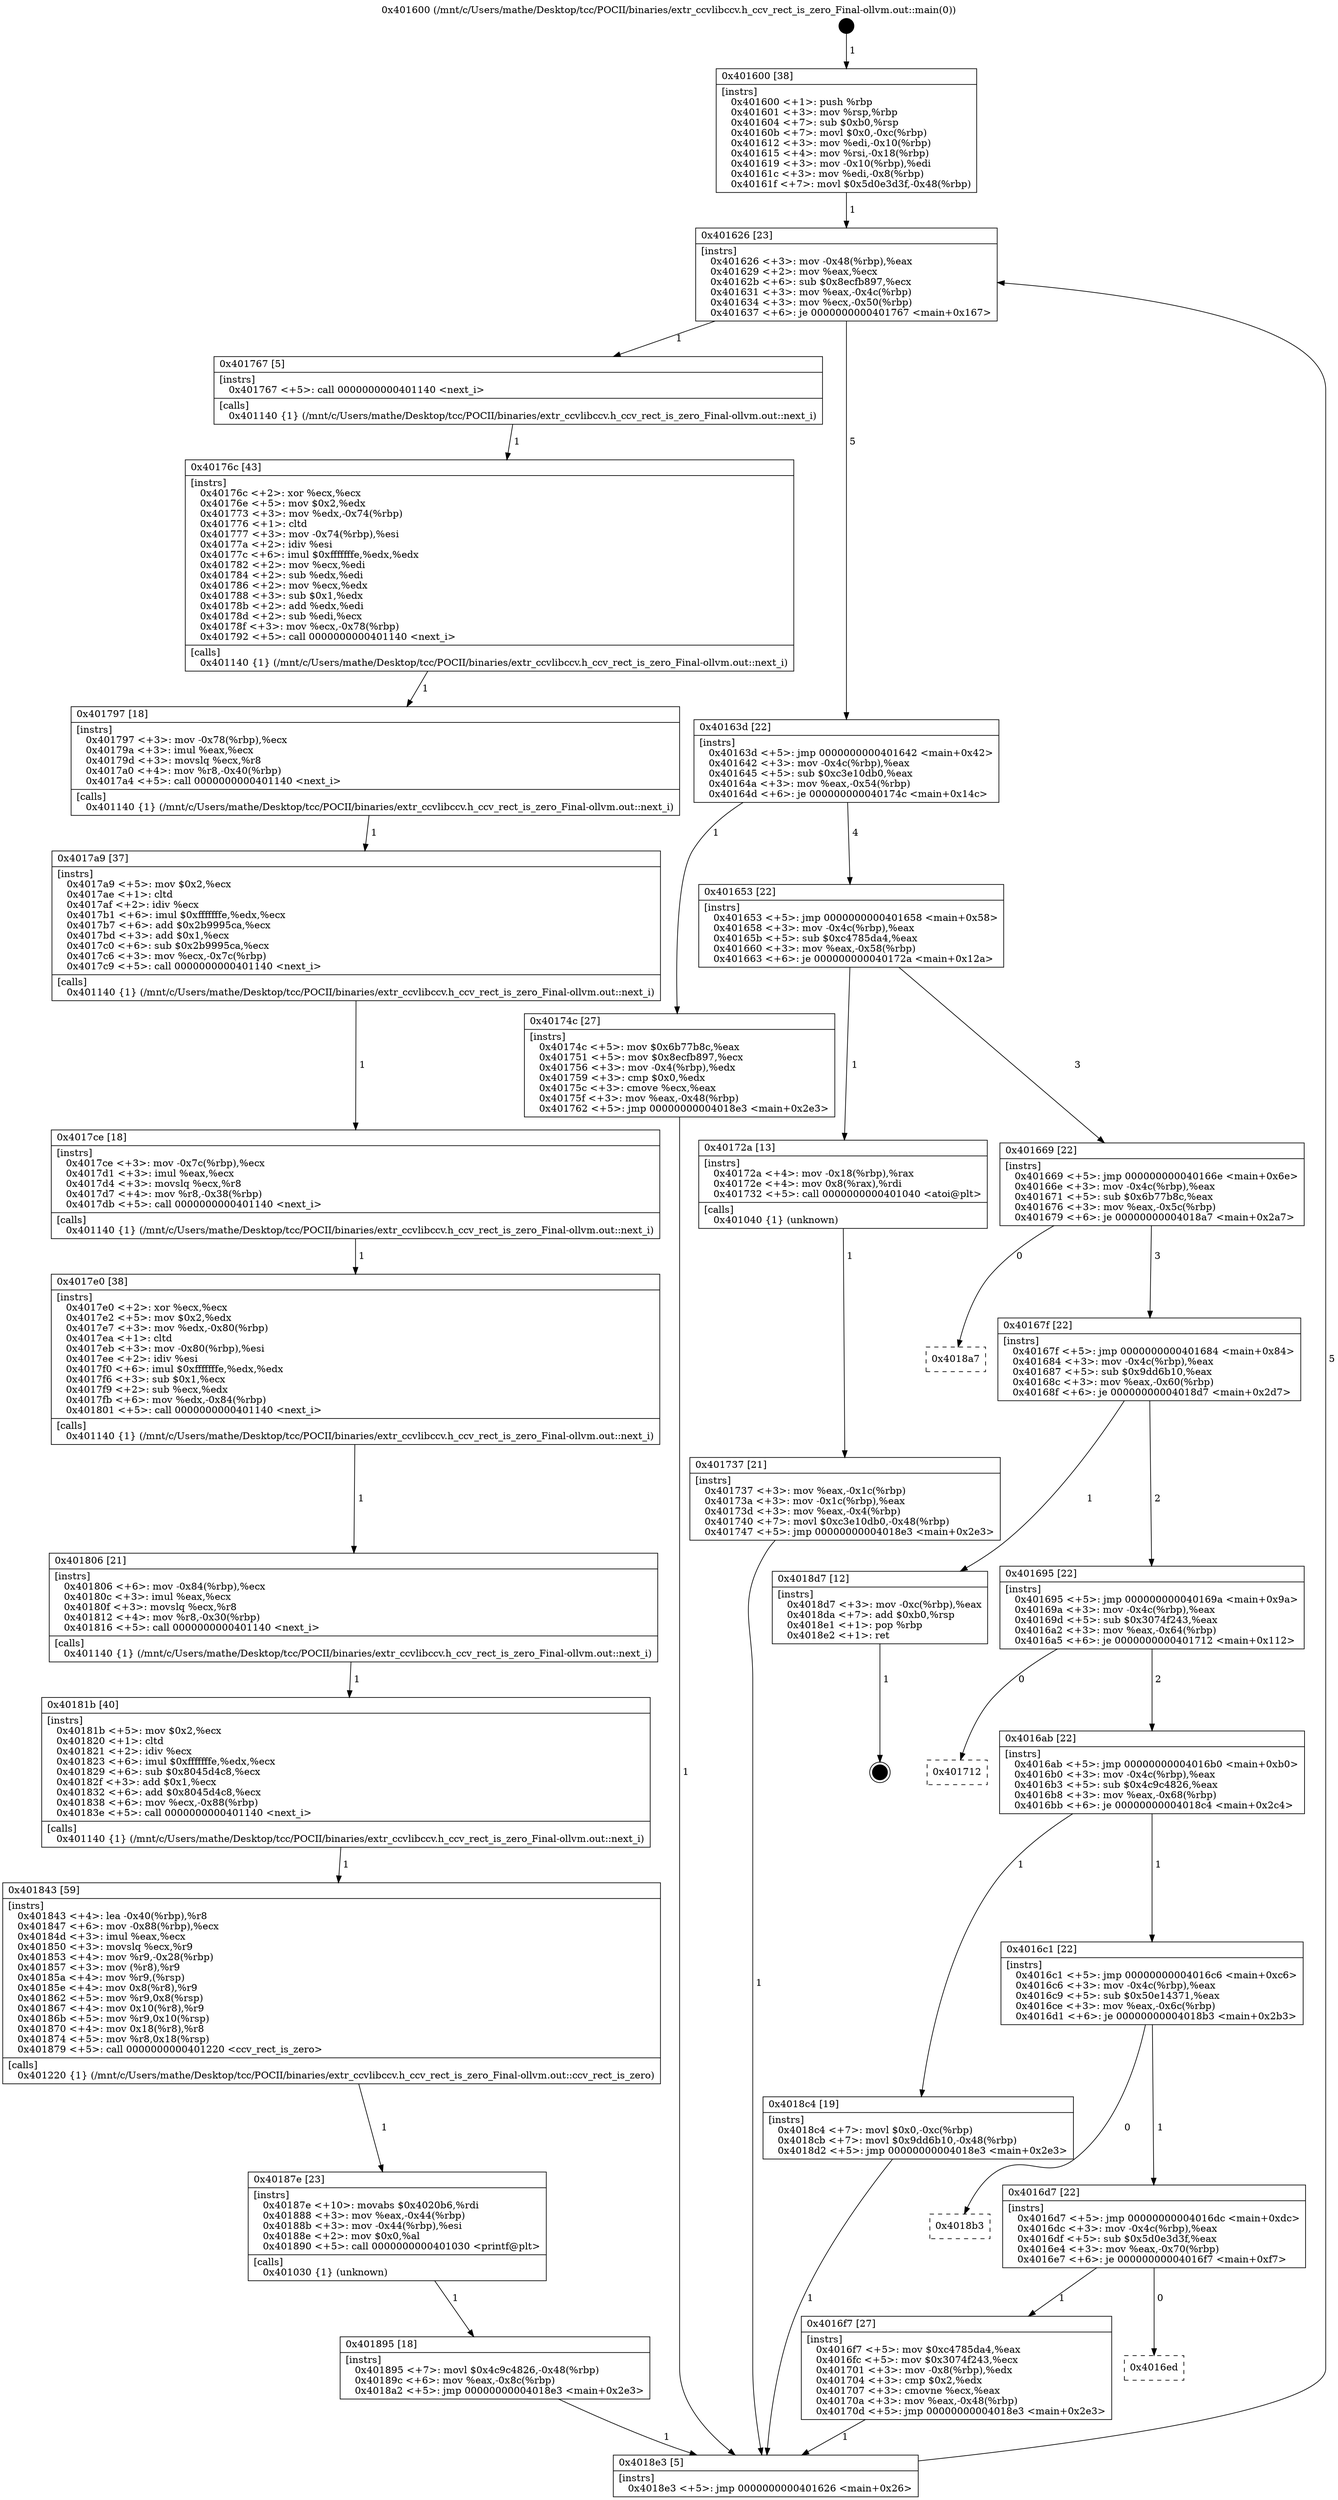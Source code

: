 digraph "0x401600" {
  label = "0x401600 (/mnt/c/Users/mathe/Desktop/tcc/POCII/binaries/extr_ccvlibccv.h_ccv_rect_is_zero_Final-ollvm.out::main(0))"
  labelloc = "t"
  node[shape=record]

  Entry [label="",width=0.3,height=0.3,shape=circle,fillcolor=black,style=filled]
  "0x401626" [label="{
     0x401626 [23]\l
     | [instrs]\l
     &nbsp;&nbsp;0x401626 \<+3\>: mov -0x48(%rbp),%eax\l
     &nbsp;&nbsp;0x401629 \<+2\>: mov %eax,%ecx\l
     &nbsp;&nbsp;0x40162b \<+6\>: sub $0x8ecfb897,%ecx\l
     &nbsp;&nbsp;0x401631 \<+3\>: mov %eax,-0x4c(%rbp)\l
     &nbsp;&nbsp;0x401634 \<+3\>: mov %ecx,-0x50(%rbp)\l
     &nbsp;&nbsp;0x401637 \<+6\>: je 0000000000401767 \<main+0x167\>\l
  }"]
  "0x401767" [label="{
     0x401767 [5]\l
     | [instrs]\l
     &nbsp;&nbsp;0x401767 \<+5\>: call 0000000000401140 \<next_i\>\l
     | [calls]\l
     &nbsp;&nbsp;0x401140 \{1\} (/mnt/c/Users/mathe/Desktop/tcc/POCII/binaries/extr_ccvlibccv.h_ccv_rect_is_zero_Final-ollvm.out::next_i)\l
  }"]
  "0x40163d" [label="{
     0x40163d [22]\l
     | [instrs]\l
     &nbsp;&nbsp;0x40163d \<+5\>: jmp 0000000000401642 \<main+0x42\>\l
     &nbsp;&nbsp;0x401642 \<+3\>: mov -0x4c(%rbp),%eax\l
     &nbsp;&nbsp;0x401645 \<+5\>: sub $0xc3e10db0,%eax\l
     &nbsp;&nbsp;0x40164a \<+3\>: mov %eax,-0x54(%rbp)\l
     &nbsp;&nbsp;0x40164d \<+6\>: je 000000000040174c \<main+0x14c\>\l
  }"]
  Exit [label="",width=0.3,height=0.3,shape=circle,fillcolor=black,style=filled,peripheries=2]
  "0x40174c" [label="{
     0x40174c [27]\l
     | [instrs]\l
     &nbsp;&nbsp;0x40174c \<+5\>: mov $0x6b77b8c,%eax\l
     &nbsp;&nbsp;0x401751 \<+5\>: mov $0x8ecfb897,%ecx\l
     &nbsp;&nbsp;0x401756 \<+3\>: mov -0x4(%rbp),%edx\l
     &nbsp;&nbsp;0x401759 \<+3\>: cmp $0x0,%edx\l
     &nbsp;&nbsp;0x40175c \<+3\>: cmove %ecx,%eax\l
     &nbsp;&nbsp;0x40175f \<+3\>: mov %eax,-0x48(%rbp)\l
     &nbsp;&nbsp;0x401762 \<+5\>: jmp 00000000004018e3 \<main+0x2e3\>\l
  }"]
  "0x401653" [label="{
     0x401653 [22]\l
     | [instrs]\l
     &nbsp;&nbsp;0x401653 \<+5\>: jmp 0000000000401658 \<main+0x58\>\l
     &nbsp;&nbsp;0x401658 \<+3\>: mov -0x4c(%rbp),%eax\l
     &nbsp;&nbsp;0x40165b \<+5\>: sub $0xc4785da4,%eax\l
     &nbsp;&nbsp;0x401660 \<+3\>: mov %eax,-0x58(%rbp)\l
     &nbsp;&nbsp;0x401663 \<+6\>: je 000000000040172a \<main+0x12a\>\l
  }"]
  "0x401895" [label="{
     0x401895 [18]\l
     | [instrs]\l
     &nbsp;&nbsp;0x401895 \<+7\>: movl $0x4c9c4826,-0x48(%rbp)\l
     &nbsp;&nbsp;0x40189c \<+6\>: mov %eax,-0x8c(%rbp)\l
     &nbsp;&nbsp;0x4018a2 \<+5\>: jmp 00000000004018e3 \<main+0x2e3\>\l
  }"]
  "0x40172a" [label="{
     0x40172a [13]\l
     | [instrs]\l
     &nbsp;&nbsp;0x40172a \<+4\>: mov -0x18(%rbp),%rax\l
     &nbsp;&nbsp;0x40172e \<+4\>: mov 0x8(%rax),%rdi\l
     &nbsp;&nbsp;0x401732 \<+5\>: call 0000000000401040 \<atoi@plt\>\l
     | [calls]\l
     &nbsp;&nbsp;0x401040 \{1\} (unknown)\l
  }"]
  "0x401669" [label="{
     0x401669 [22]\l
     | [instrs]\l
     &nbsp;&nbsp;0x401669 \<+5\>: jmp 000000000040166e \<main+0x6e\>\l
     &nbsp;&nbsp;0x40166e \<+3\>: mov -0x4c(%rbp),%eax\l
     &nbsp;&nbsp;0x401671 \<+5\>: sub $0x6b77b8c,%eax\l
     &nbsp;&nbsp;0x401676 \<+3\>: mov %eax,-0x5c(%rbp)\l
     &nbsp;&nbsp;0x401679 \<+6\>: je 00000000004018a7 \<main+0x2a7\>\l
  }"]
  "0x40187e" [label="{
     0x40187e [23]\l
     | [instrs]\l
     &nbsp;&nbsp;0x40187e \<+10\>: movabs $0x4020b6,%rdi\l
     &nbsp;&nbsp;0x401888 \<+3\>: mov %eax,-0x44(%rbp)\l
     &nbsp;&nbsp;0x40188b \<+3\>: mov -0x44(%rbp),%esi\l
     &nbsp;&nbsp;0x40188e \<+2\>: mov $0x0,%al\l
     &nbsp;&nbsp;0x401890 \<+5\>: call 0000000000401030 \<printf@plt\>\l
     | [calls]\l
     &nbsp;&nbsp;0x401030 \{1\} (unknown)\l
  }"]
  "0x4018a7" [label="{
     0x4018a7\l
  }", style=dashed]
  "0x40167f" [label="{
     0x40167f [22]\l
     | [instrs]\l
     &nbsp;&nbsp;0x40167f \<+5\>: jmp 0000000000401684 \<main+0x84\>\l
     &nbsp;&nbsp;0x401684 \<+3\>: mov -0x4c(%rbp),%eax\l
     &nbsp;&nbsp;0x401687 \<+5\>: sub $0x9dd6b10,%eax\l
     &nbsp;&nbsp;0x40168c \<+3\>: mov %eax,-0x60(%rbp)\l
     &nbsp;&nbsp;0x40168f \<+6\>: je 00000000004018d7 \<main+0x2d7\>\l
  }"]
  "0x401843" [label="{
     0x401843 [59]\l
     | [instrs]\l
     &nbsp;&nbsp;0x401843 \<+4\>: lea -0x40(%rbp),%r8\l
     &nbsp;&nbsp;0x401847 \<+6\>: mov -0x88(%rbp),%ecx\l
     &nbsp;&nbsp;0x40184d \<+3\>: imul %eax,%ecx\l
     &nbsp;&nbsp;0x401850 \<+3\>: movslq %ecx,%r9\l
     &nbsp;&nbsp;0x401853 \<+4\>: mov %r9,-0x28(%rbp)\l
     &nbsp;&nbsp;0x401857 \<+3\>: mov (%r8),%r9\l
     &nbsp;&nbsp;0x40185a \<+4\>: mov %r9,(%rsp)\l
     &nbsp;&nbsp;0x40185e \<+4\>: mov 0x8(%r8),%r9\l
     &nbsp;&nbsp;0x401862 \<+5\>: mov %r9,0x8(%rsp)\l
     &nbsp;&nbsp;0x401867 \<+4\>: mov 0x10(%r8),%r9\l
     &nbsp;&nbsp;0x40186b \<+5\>: mov %r9,0x10(%rsp)\l
     &nbsp;&nbsp;0x401870 \<+4\>: mov 0x18(%r8),%r8\l
     &nbsp;&nbsp;0x401874 \<+5\>: mov %r8,0x18(%rsp)\l
     &nbsp;&nbsp;0x401879 \<+5\>: call 0000000000401220 \<ccv_rect_is_zero\>\l
     | [calls]\l
     &nbsp;&nbsp;0x401220 \{1\} (/mnt/c/Users/mathe/Desktop/tcc/POCII/binaries/extr_ccvlibccv.h_ccv_rect_is_zero_Final-ollvm.out::ccv_rect_is_zero)\l
  }"]
  "0x4018d7" [label="{
     0x4018d7 [12]\l
     | [instrs]\l
     &nbsp;&nbsp;0x4018d7 \<+3\>: mov -0xc(%rbp),%eax\l
     &nbsp;&nbsp;0x4018da \<+7\>: add $0xb0,%rsp\l
     &nbsp;&nbsp;0x4018e1 \<+1\>: pop %rbp\l
     &nbsp;&nbsp;0x4018e2 \<+1\>: ret\l
  }"]
  "0x401695" [label="{
     0x401695 [22]\l
     | [instrs]\l
     &nbsp;&nbsp;0x401695 \<+5\>: jmp 000000000040169a \<main+0x9a\>\l
     &nbsp;&nbsp;0x40169a \<+3\>: mov -0x4c(%rbp),%eax\l
     &nbsp;&nbsp;0x40169d \<+5\>: sub $0x3074f243,%eax\l
     &nbsp;&nbsp;0x4016a2 \<+3\>: mov %eax,-0x64(%rbp)\l
     &nbsp;&nbsp;0x4016a5 \<+6\>: je 0000000000401712 \<main+0x112\>\l
  }"]
  "0x40181b" [label="{
     0x40181b [40]\l
     | [instrs]\l
     &nbsp;&nbsp;0x40181b \<+5\>: mov $0x2,%ecx\l
     &nbsp;&nbsp;0x401820 \<+1\>: cltd\l
     &nbsp;&nbsp;0x401821 \<+2\>: idiv %ecx\l
     &nbsp;&nbsp;0x401823 \<+6\>: imul $0xfffffffe,%edx,%ecx\l
     &nbsp;&nbsp;0x401829 \<+6\>: sub $0x8045d4c8,%ecx\l
     &nbsp;&nbsp;0x40182f \<+3\>: add $0x1,%ecx\l
     &nbsp;&nbsp;0x401832 \<+6\>: add $0x8045d4c8,%ecx\l
     &nbsp;&nbsp;0x401838 \<+6\>: mov %ecx,-0x88(%rbp)\l
     &nbsp;&nbsp;0x40183e \<+5\>: call 0000000000401140 \<next_i\>\l
     | [calls]\l
     &nbsp;&nbsp;0x401140 \{1\} (/mnt/c/Users/mathe/Desktop/tcc/POCII/binaries/extr_ccvlibccv.h_ccv_rect_is_zero_Final-ollvm.out::next_i)\l
  }"]
  "0x401712" [label="{
     0x401712\l
  }", style=dashed]
  "0x4016ab" [label="{
     0x4016ab [22]\l
     | [instrs]\l
     &nbsp;&nbsp;0x4016ab \<+5\>: jmp 00000000004016b0 \<main+0xb0\>\l
     &nbsp;&nbsp;0x4016b0 \<+3\>: mov -0x4c(%rbp),%eax\l
     &nbsp;&nbsp;0x4016b3 \<+5\>: sub $0x4c9c4826,%eax\l
     &nbsp;&nbsp;0x4016b8 \<+3\>: mov %eax,-0x68(%rbp)\l
     &nbsp;&nbsp;0x4016bb \<+6\>: je 00000000004018c4 \<main+0x2c4\>\l
  }"]
  "0x401806" [label="{
     0x401806 [21]\l
     | [instrs]\l
     &nbsp;&nbsp;0x401806 \<+6\>: mov -0x84(%rbp),%ecx\l
     &nbsp;&nbsp;0x40180c \<+3\>: imul %eax,%ecx\l
     &nbsp;&nbsp;0x40180f \<+3\>: movslq %ecx,%r8\l
     &nbsp;&nbsp;0x401812 \<+4\>: mov %r8,-0x30(%rbp)\l
     &nbsp;&nbsp;0x401816 \<+5\>: call 0000000000401140 \<next_i\>\l
     | [calls]\l
     &nbsp;&nbsp;0x401140 \{1\} (/mnt/c/Users/mathe/Desktop/tcc/POCII/binaries/extr_ccvlibccv.h_ccv_rect_is_zero_Final-ollvm.out::next_i)\l
  }"]
  "0x4018c4" [label="{
     0x4018c4 [19]\l
     | [instrs]\l
     &nbsp;&nbsp;0x4018c4 \<+7\>: movl $0x0,-0xc(%rbp)\l
     &nbsp;&nbsp;0x4018cb \<+7\>: movl $0x9dd6b10,-0x48(%rbp)\l
     &nbsp;&nbsp;0x4018d2 \<+5\>: jmp 00000000004018e3 \<main+0x2e3\>\l
  }"]
  "0x4016c1" [label="{
     0x4016c1 [22]\l
     | [instrs]\l
     &nbsp;&nbsp;0x4016c1 \<+5\>: jmp 00000000004016c6 \<main+0xc6\>\l
     &nbsp;&nbsp;0x4016c6 \<+3\>: mov -0x4c(%rbp),%eax\l
     &nbsp;&nbsp;0x4016c9 \<+5\>: sub $0x50e14371,%eax\l
     &nbsp;&nbsp;0x4016ce \<+3\>: mov %eax,-0x6c(%rbp)\l
     &nbsp;&nbsp;0x4016d1 \<+6\>: je 00000000004018b3 \<main+0x2b3\>\l
  }"]
  "0x4017e0" [label="{
     0x4017e0 [38]\l
     | [instrs]\l
     &nbsp;&nbsp;0x4017e0 \<+2\>: xor %ecx,%ecx\l
     &nbsp;&nbsp;0x4017e2 \<+5\>: mov $0x2,%edx\l
     &nbsp;&nbsp;0x4017e7 \<+3\>: mov %edx,-0x80(%rbp)\l
     &nbsp;&nbsp;0x4017ea \<+1\>: cltd\l
     &nbsp;&nbsp;0x4017eb \<+3\>: mov -0x80(%rbp),%esi\l
     &nbsp;&nbsp;0x4017ee \<+2\>: idiv %esi\l
     &nbsp;&nbsp;0x4017f0 \<+6\>: imul $0xfffffffe,%edx,%edx\l
     &nbsp;&nbsp;0x4017f6 \<+3\>: sub $0x1,%ecx\l
     &nbsp;&nbsp;0x4017f9 \<+2\>: sub %ecx,%edx\l
     &nbsp;&nbsp;0x4017fb \<+6\>: mov %edx,-0x84(%rbp)\l
     &nbsp;&nbsp;0x401801 \<+5\>: call 0000000000401140 \<next_i\>\l
     | [calls]\l
     &nbsp;&nbsp;0x401140 \{1\} (/mnt/c/Users/mathe/Desktop/tcc/POCII/binaries/extr_ccvlibccv.h_ccv_rect_is_zero_Final-ollvm.out::next_i)\l
  }"]
  "0x4018b3" [label="{
     0x4018b3\l
  }", style=dashed]
  "0x4016d7" [label="{
     0x4016d7 [22]\l
     | [instrs]\l
     &nbsp;&nbsp;0x4016d7 \<+5\>: jmp 00000000004016dc \<main+0xdc\>\l
     &nbsp;&nbsp;0x4016dc \<+3\>: mov -0x4c(%rbp),%eax\l
     &nbsp;&nbsp;0x4016df \<+5\>: sub $0x5d0e3d3f,%eax\l
     &nbsp;&nbsp;0x4016e4 \<+3\>: mov %eax,-0x70(%rbp)\l
     &nbsp;&nbsp;0x4016e7 \<+6\>: je 00000000004016f7 \<main+0xf7\>\l
  }"]
  "0x4017ce" [label="{
     0x4017ce [18]\l
     | [instrs]\l
     &nbsp;&nbsp;0x4017ce \<+3\>: mov -0x7c(%rbp),%ecx\l
     &nbsp;&nbsp;0x4017d1 \<+3\>: imul %eax,%ecx\l
     &nbsp;&nbsp;0x4017d4 \<+3\>: movslq %ecx,%r8\l
     &nbsp;&nbsp;0x4017d7 \<+4\>: mov %r8,-0x38(%rbp)\l
     &nbsp;&nbsp;0x4017db \<+5\>: call 0000000000401140 \<next_i\>\l
     | [calls]\l
     &nbsp;&nbsp;0x401140 \{1\} (/mnt/c/Users/mathe/Desktop/tcc/POCII/binaries/extr_ccvlibccv.h_ccv_rect_is_zero_Final-ollvm.out::next_i)\l
  }"]
  "0x4016f7" [label="{
     0x4016f7 [27]\l
     | [instrs]\l
     &nbsp;&nbsp;0x4016f7 \<+5\>: mov $0xc4785da4,%eax\l
     &nbsp;&nbsp;0x4016fc \<+5\>: mov $0x3074f243,%ecx\l
     &nbsp;&nbsp;0x401701 \<+3\>: mov -0x8(%rbp),%edx\l
     &nbsp;&nbsp;0x401704 \<+3\>: cmp $0x2,%edx\l
     &nbsp;&nbsp;0x401707 \<+3\>: cmovne %ecx,%eax\l
     &nbsp;&nbsp;0x40170a \<+3\>: mov %eax,-0x48(%rbp)\l
     &nbsp;&nbsp;0x40170d \<+5\>: jmp 00000000004018e3 \<main+0x2e3\>\l
  }"]
  "0x4016ed" [label="{
     0x4016ed\l
  }", style=dashed]
  "0x4018e3" [label="{
     0x4018e3 [5]\l
     | [instrs]\l
     &nbsp;&nbsp;0x4018e3 \<+5\>: jmp 0000000000401626 \<main+0x26\>\l
  }"]
  "0x401600" [label="{
     0x401600 [38]\l
     | [instrs]\l
     &nbsp;&nbsp;0x401600 \<+1\>: push %rbp\l
     &nbsp;&nbsp;0x401601 \<+3\>: mov %rsp,%rbp\l
     &nbsp;&nbsp;0x401604 \<+7\>: sub $0xb0,%rsp\l
     &nbsp;&nbsp;0x40160b \<+7\>: movl $0x0,-0xc(%rbp)\l
     &nbsp;&nbsp;0x401612 \<+3\>: mov %edi,-0x10(%rbp)\l
     &nbsp;&nbsp;0x401615 \<+4\>: mov %rsi,-0x18(%rbp)\l
     &nbsp;&nbsp;0x401619 \<+3\>: mov -0x10(%rbp),%edi\l
     &nbsp;&nbsp;0x40161c \<+3\>: mov %edi,-0x8(%rbp)\l
     &nbsp;&nbsp;0x40161f \<+7\>: movl $0x5d0e3d3f,-0x48(%rbp)\l
  }"]
  "0x401737" [label="{
     0x401737 [21]\l
     | [instrs]\l
     &nbsp;&nbsp;0x401737 \<+3\>: mov %eax,-0x1c(%rbp)\l
     &nbsp;&nbsp;0x40173a \<+3\>: mov -0x1c(%rbp),%eax\l
     &nbsp;&nbsp;0x40173d \<+3\>: mov %eax,-0x4(%rbp)\l
     &nbsp;&nbsp;0x401740 \<+7\>: movl $0xc3e10db0,-0x48(%rbp)\l
     &nbsp;&nbsp;0x401747 \<+5\>: jmp 00000000004018e3 \<main+0x2e3\>\l
  }"]
  "0x40176c" [label="{
     0x40176c [43]\l
     | [instrs]\l
     &nbsp;&nbsp;0x40176c \<+2\>: xor %ecx,%ecx\l
     &nbsp;&nbsp;0x40176e \<+5\>: mov $0x2,%edx\l
     &nbsp;&nbsp;0x401773 \<+3\>: mov %edx,-0x74(%rbp)\l
     &nbsp;&nbsp;0x401776 \<+1\>: cltd\l
     &nbsp;&nbsp;0x401777 \<+3\>: mov -0x74(%rbp),%esi\l
     &nbsp;&nbsp;0x40177a \<+2\>: idiv %esi\l
     &nbsp;&nbsp;0x40177c \<+6\>: imul $0xfffffffe,%edx,%edx\l
     &nbsp;&nbsp;0x401782 \<+2\>: mov %ecx,%edi\l
     &nbsp;&nbsp;0x401784 \<+2\>: sub %edx,%edi\l
     &nbsp;&nbsp;0x401786 \<+2\>: mov %ecx,%edx\l
     &nbsp;&nbsp;0x401788 \<+3\>: sub $0x1,%edx\l
     &nbsp;&nbsp;0x40178b \<+2\>: add %edx,%edi\l
     &nbsp;&nbsp;0x40178d \<+2\>: sub %edi,%ecx\l
     &nbsp;&nbsp;0x40178f \<+3\>: mov %ecx,-0x78(%rbp)\l
     &nbsp;&nbsp;0x401792 \<+5\>: call 0000000000401140 \<next_i\>\l
     | [calls]\l
     &nbsp;&nbsp;0x401140 \{1\} (/mnt/c/Users/mathe/Desktop/tcc/POCII/binaries/extr_ccvlibccv.h_ccv_rect_is_zero_Final-ollvm.out::next_i)\l
  }"]
  "0x401797" [label="{
     0x401797 [18]\l
     | [instrs]\l
     &nbsp;&nbsp;0x401797 \<+3\>: mov -0x78(%rbp),%ecx\l
     &nbsp;&nbsp;0x40179a \<+3\>: imul %eax,%ecx\l
     &nbsp;&nbsp;0x40179d \<+3\>: movslq %ecx,%r8\l
     &nbsp;&nbsp;0x4017a0 \<+4\>: mov %r8,-0x40(%rbp)\l
     &nbsp;&nbsp;0x4017a4 \<+5\>: call 0000000000401140 \<next_i\>\l
     | [calls]\l
     &nbsp;&nbsp;0x401140 \{1\} (/mnt/c/Users/mathe/Desktop/tcc/POCII/binaries/extr_ccvlibccv.h_ccv_rect_is_zero_Final-ollvm.out::next_i)\l
  }"]
  "0x4017a9" [label="{
     0x4017a9 [37]\l
     | [instrs]\l
     &nbsp;&nbsp;0x4017a9 \<+5\>: mov $0x2,%ecx\l
     &nbsp;&nbsp;0x4017ae \<+1\>: cltd\l
     &nbsp;&nbsp;0x4017af \<+2\>: idiv %ecx\l
     &nbsp;&nbsp;0x4017b1 \<+6\>: imul $0xfffffffe,%edx,%ecx\l
     &nbsp;&nbsp;0x4017b7 \<+6\>: add $0x2b9995ca,%ecx\l
     &nbsp;&nbsp;0x4017bd \<+3\>: add $0x1,%ecx\l
     &nbsp;&nbsp;0x4017c0 \<+6\>: sub $0x2b9995ca,%ecx\l
     &nbsp;&nbsp;0x4017c6 \<+3\>: mov %ecx,-0x7c(%rbp)\l
     &nbsp;&nbsp;0x4017c9 \<+5\>: call 0000000000401140 \<next_i\>\l
     | [calls]\l
     &nbsp;&nbsp;0x401140 \{1\} (/mnt/c/Users/mathe/Desktop/tcc/POCII/binaries/extr_ccvlibccv.h_ccv_rect_is_zero_Final-ollvm.out::next_i)\l
  }"]
  Entry -> "0x401600" [label=" 1"]
  "0x401626" -> "0x401767" [label=" 1"]
  "0x401626" -> "0x40163d" [label=" 5"]
  "0x4018d7" -> Exit [label=" 1"]
  "0x40163d" -> "0x40174c" [label=" 1"]
  "0x40163d" -> "0x401653" [label=" 4"]
  "0x4018c4" -> "0x4018e3" [label=" 1"]
  "0x401653" -> "0x40172a" [label=" 1"]
  "0x401653" -> "0x401669" [label=" 3"]
  "0x401895" -> "0x4018e3" [label=" 1"]
  "0x401669" -> "0x4018a7" [label=" 0"]
  "0x401669" -> "0x40167f" [label=" 3"]
  "0x40187e" -> "0x401895" [label=" 1"]
  "0x40167f" -> "0x4018d7" [label=" 1"]
  "0x40167f" -> "0x401695" [label=" 2"]
  "0x401843" -> "0x40187e" [label=" 1"]
  "0x401695" -> "0x401712" [label=" 0"]
  "0x401695" -> "0x4016ab" [label=" 2"]
  "0x40181b" -> "0x401843" [label=" 1"]
  "0x4016ab" -> "0x4018c4" [label=" 1"]
  "0x4016ab" -> "0x4016c1" [label=" 1"]
  "0x401806" -> "0x40181b" [label=" 1"]
  "0x4016c1" -> "0x4018b3" [label=" 0"]
  "0x4016c1" -> "0x4016d7" [label=" 1"]
  "0x4017e0" -> "0x401806" [label=" 1"]
  "0x4016d7" -> "0x4016f7" [label=" 1"]
  "0x4016d7" -> "0x4016ed" [label=" 0"]
  "0x4016f7" -> "0x4018e3" [label=" 1"]
  "0x401600" -> "0x401626" [label=" 1"]
  "0x4018e3" -> "0x401626" [label=" 5"]
  "0x40172a" -> "0x401737" [label=" 1"]
  "0x401737" -> "0x4018e3" [label=" 1"]
  "0x40174c" -> "0x4018e3" [label=" 1"]
  "0x401767" -> "0x40176c" [label=" 1"]
  "0x40176c" -> "0x401797" [label=" 1"]
  "0x401797" -> "0x4017a9" [label=" 1"]
  "0x4017a9" -> "0x4017ce" [label=" 1"]
  "0x4017ce" -> "0x4017e0" [label=" 1"]
}
